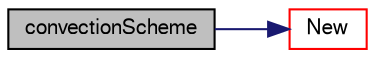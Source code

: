 digraph "convectionScheme"
{
  bgcolor="transparent";
  edge [fontname="FreeSans",fontsize="10",labelfontname="FreeSans",labelfontsize="10"];
  node [fontname="FreeSans",fontsize="10",shape=record];
  rankdir="LR";
  Node0 [label="convectionScheme",height=0.2,width=0.4,color="black", fillcolor="grey75", style="filled", fontcolor="black"];
  Node0 -> Node1 [color="midnightblue",fontsize="10",style="solid",fontname="FreeSans"];
  Node1 [label="New",height=0.2,width=0.4,color="red",URL="$a22442.html#af588839e72c5544d36b0eb36a09e83aa",tooltip="Return a pointer to a new convectionScheme created on freestore. "];
}
